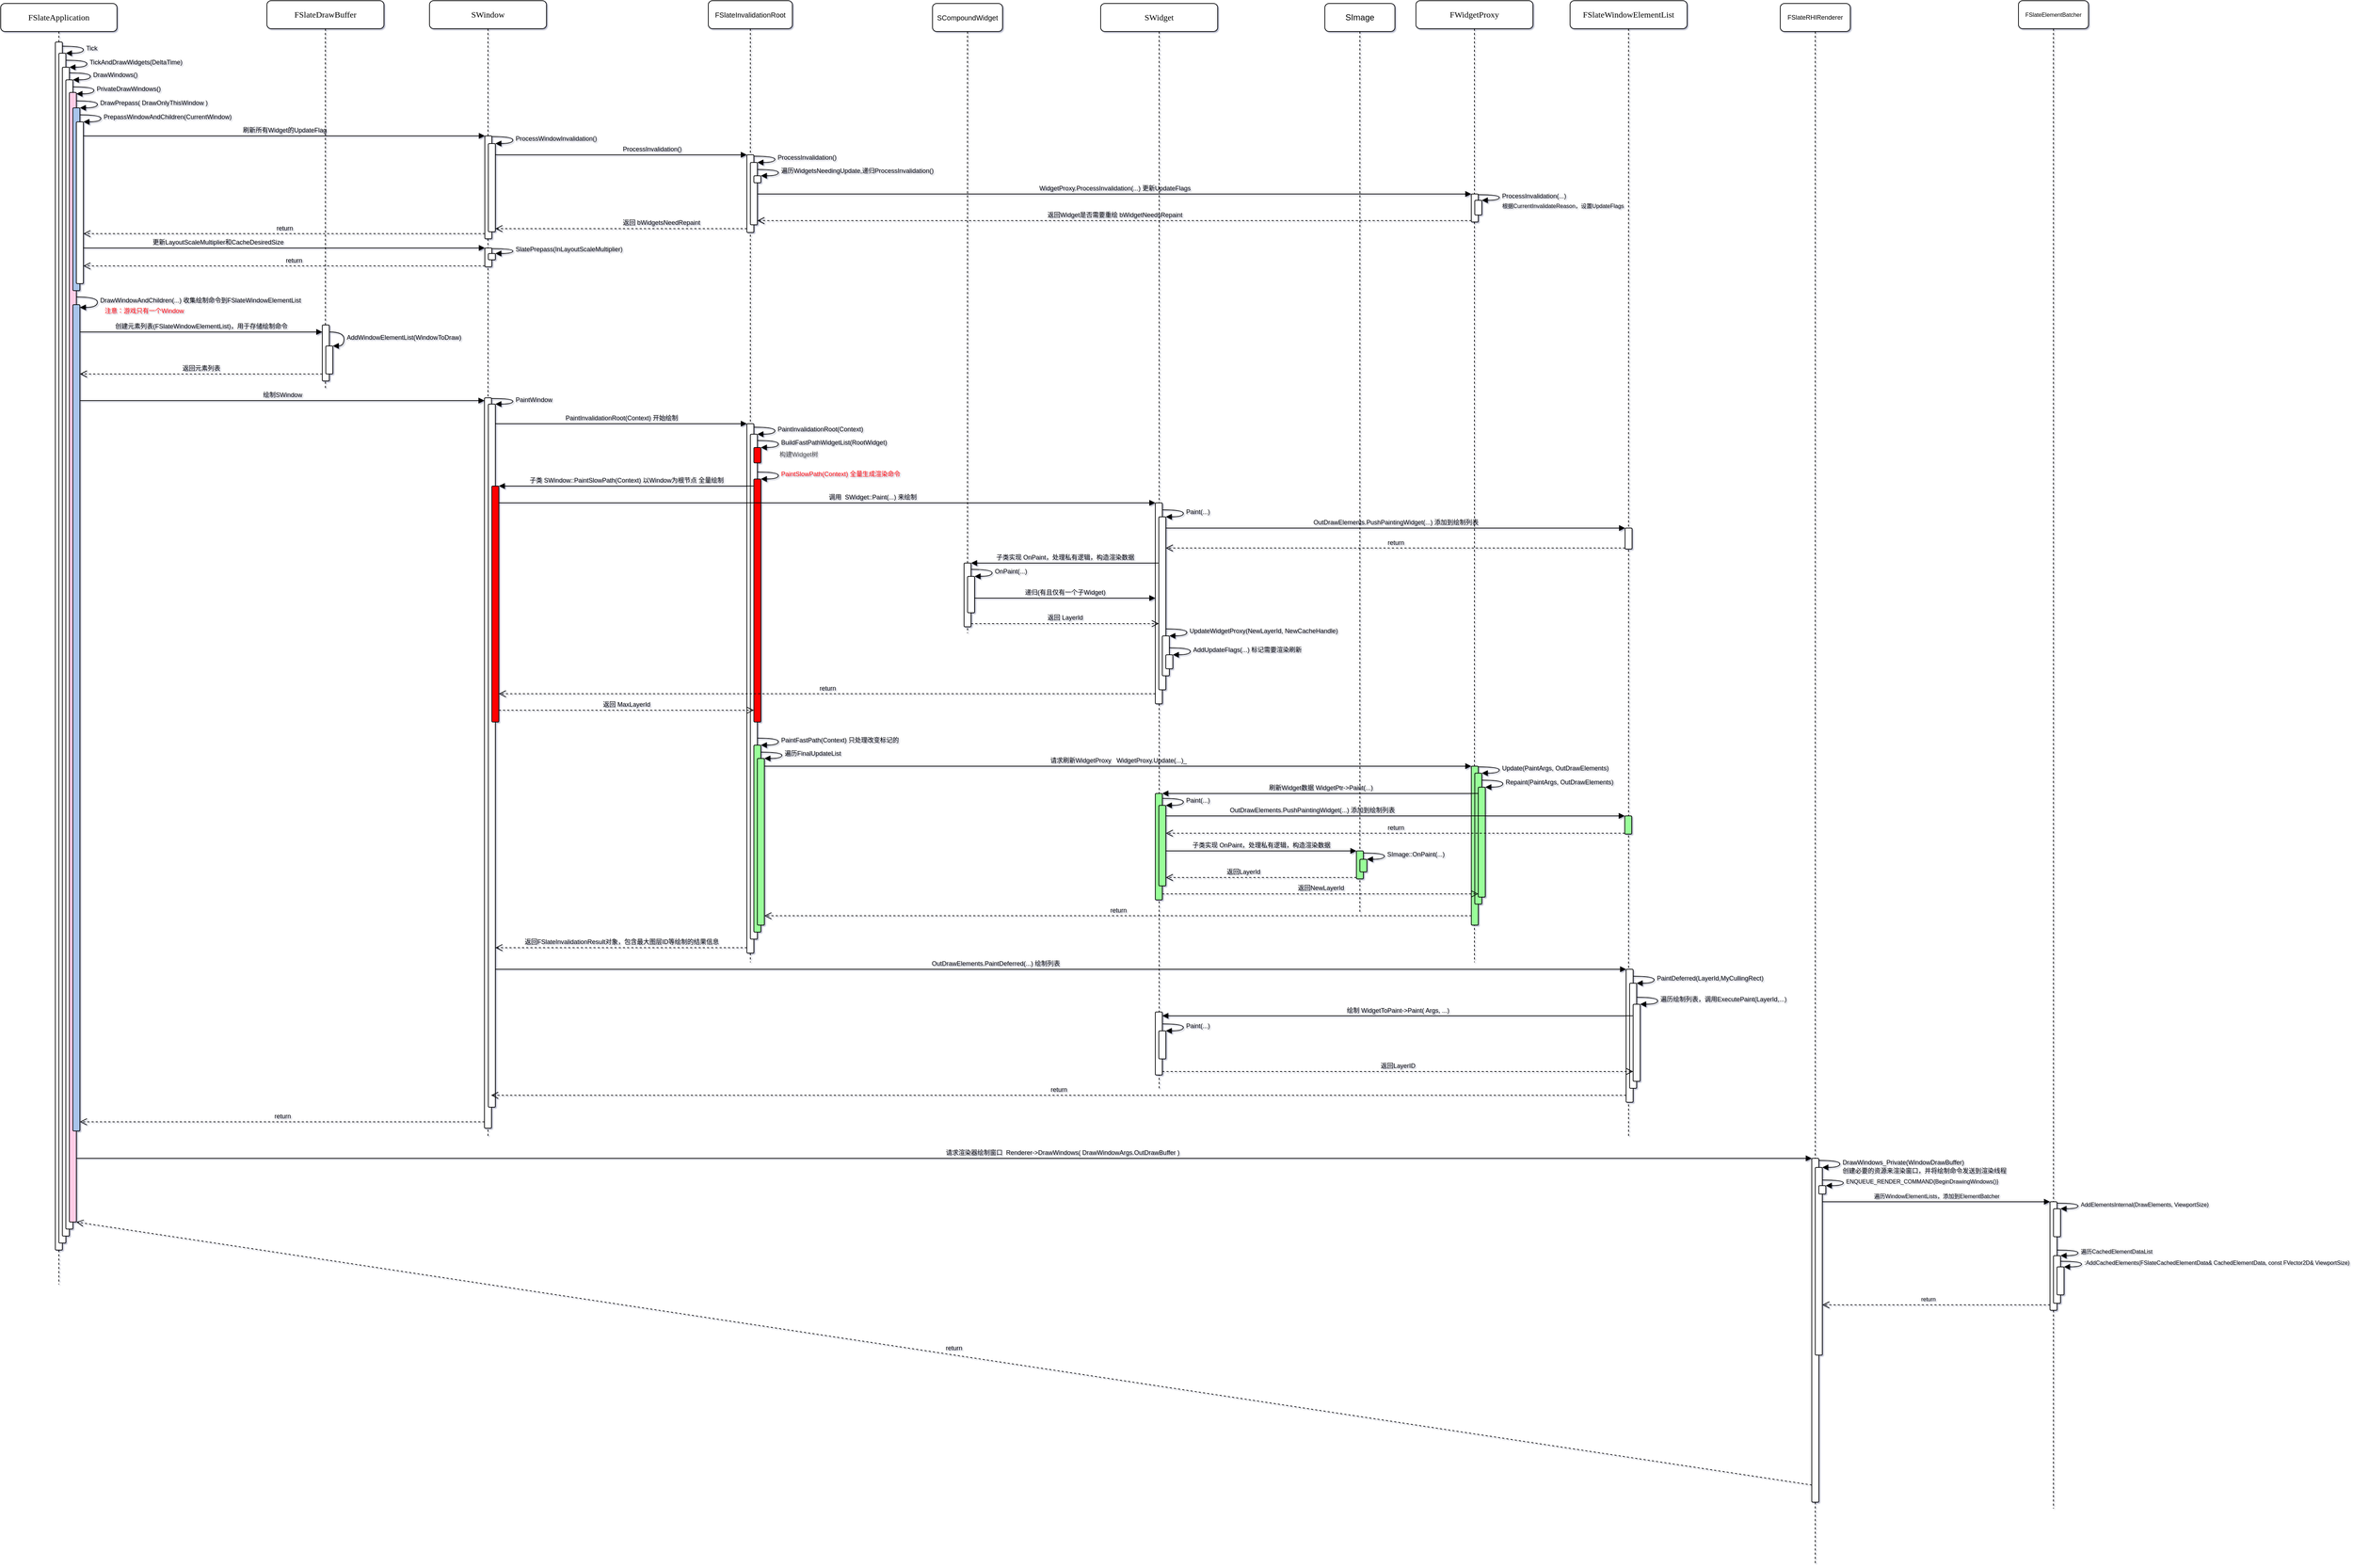 <mxfile version="14.6.13" type="device"><diagram name="Page-1" id="13e1069c-82ec-6db2-03f1-153e76fe0fe0"><mxGraphModel dx="-815" dy="1478" grid="1" gridSize="10" guides="1" tooltips="1" connect="1" arrows="1" fold="1" page="0" pageScale="1" pageWidth="1100" pageHeight="850" math="0" shadow="1"><root><mxCell id="0"/><mxCell id="1" parent="0"/><mxCell id="AoDnYQmJpQYlI27t1Mp_-29" value="SWindow" style="shape=umlLifeline;perimeter=lifelinePerimeter;whiteSpace=wrap;html=1;container=1;collapsible=0;recursiveResize=0;outlineConnect=0;shadow=0;comic=0;labelBackgroundColor=none;strokeWidth=1;fontFamily=Verdana;fontSize=12;align=center;labelBorderColor=none;rounded=1;" parent="1" vertex="1"><mxGeometry x="2622" y="-423" width="167" height="1623" as="geometry"/></mxCell><mxCell id="o6TzY-SiwCxraP2tAODv-68" value="" style="html=1;points=[];perimeter=orthogonalPerimeter;labelBorderColor=none;labelBackgroundColor=none;fontSize=9;rounded=1;" parent="AoDnYQmJpQYlI27t1Mp_-29" vertex="1"><mxGeometry x="78.5" y="567" width="10" height="1043" as="geometry"/></mxCell><mxCell id="o6TzY-SiwCxraP2tAODv-71" value="" style="html=1;points=[];perimeter=orthogonalPerimeter;labelBorderColor=none;labelBackgroundColor=none;fontSize=9;rounded=1;" parent="AoDnYQmJpQYlI27t1Mp_-29" vertex="1"><mxGeometry x="84" y="576" width="10" height="1004" as="geometry"/></mxCell><mxCell id="o6TzY-SiwCxraP2tAODv-72" value="PaintWindow" style="edgeStyle=orthogonalEdgeStyle;html=1;align=left;spacingLeft=2;endArrow=block;entryX=1;entryY=0;labelBorderColor=none;labelBackgroundColor=none;fontSize=9;curved=1;" parent="AoDnYQmJpQYlI27t1Mp_-29" target="o6TzY-SiwCxraP2tAODv-71" edge="1"><mxGeometry relative="1" as="geometry"><mxPoint x="89" y="568" as="sourcePoint"/><Array as="points"><mxPoint x="119" y="568"/></Array></mxGeometry></mxCell><mxCell id="rXL3dS1XauytnWaVyFJb-65" value="" style="html=1;points=[];perimeter=orthogonalPerimeter;fontSize=9;fillColor=#FF0000;labelBackgroundColor=none;rounded=1;" parent="AoDnYQmJpQYlI27t1Mp_-29" vertex="1"><mxGeometry x="89" y="693" width="10" height="337" as="geometry"/></mxCell><mxCell id="BiQ4Klff9_xwyzBt-_os-3" value="" style="html=1;points=[];perimeter=orthogonalPerimeter;fontSize=9;labelBackgroundColor=none;rounded=1;" parent="AoDnYQmJpQYlI27t1Mp_-29" vertex="1"><mxGeometry x="79" y="193" width="10" height="147" as="geometry"/></mxCell><mxCell id="BiQ4Klff9_xwyzBt-_os-8" value="" style="html=1;points=[];perimeter=orthogonalPerimeter;fontSize=9;labelBackgroundColor=none;rounded=1;" parent="AoDnYQmJpQYlI27t1Mp_-29" vertex="1"><mxGeometry x="84" y="204" width="10" height="126" as="geometry"/></mxCell><mxCell id="BiQ4Klff9_xwyzBt-_os-9" value="ProcessWindowInvalidation()" style="edgeStyle=orthogonalEdgeStyle;html=1;align=left;spacingLeft=2;endArrow=block;entryX=1;entryY=0;fontSize=9;labelBackgroundColor=none;curved=1;" parent="AoDnYQmJpQYlI27t1Mp_-29" target="BiQ4Klff9_xwyzBt-_os-8" edge="1"><mxGeometry relative="1" as="geometry"><mxPoint x="89" y="194" as="sourcePoint"/><Array as="points"><mxPoint x="119" y="194"/></Array></mxGeometry></mxCell><mxCell id="BiQ4Klff9_xwyzBt-_os-43" value="" style="html=1;points=[];perimeter=orthogonalPerimeter;fontSize=9;labelBackgroundColor=none;rounded=1;" parent="AoDnYQmJpQYlI27t1Mp_-29" vertex="1"><mxGeometry x="79" y="353" width="10" height="27" as="geometry"/></mxCell><mxCell id="BiQ4Klff9_xwyzBt-_os-46" value="" style="html=1;points=[];perimeter=orthogonalPerimeter;fontSize=9;labelBackgroundColor=none;rounded=1;" parent="AoDnYQmJpQYlI27t1Mp_-29" vertex="1"><mxGeometry x="84" y="361" width="10" height="9" as="geometry"/></mxCell><mxCell id="BiQ4Klff9_xwyzBt-_os-47" value="SlatePrepass(InLayoutScaleMultiplier)" style="edgeStyle=orthogonalEdgeStyle;html=1;align=left;spacingLeft=2;endArrow=block;entryX=1;entryY=0;fontSize=9;labelBackgroundColor=none;curved=1;" parent="AoDnYQmJpQYlI27t1Mp_-29" target="BiQ4Klff9_xwyzBt-_os-46" edge="1"><mxGeometry relative="1" as="geometry"><mxPoint x="89" y="354" as="sourcePoint"/><Array as="points"><mxPoint x="119" y="354"/></Array></mxGeometry></mxCell><mxCell id="AoDnYQmJpQYlI27t1Mp_-36" value="FSlateApplication" style="shape=umlLifeline;perimeter=lifelinePerimeter;whiteSpace=wrap;html=1;container=1;collapsible=0;recursiveResize=0;outlineConnect=0;shadow=0;comic=0;labelBackgroundColor=none;strokeWidth=1;fontFamily=Verdana;fontSize=12;align=center;labelBorderColor=none;rounded=1;" parent="1" vertex="1"><mxGeometry x="2010" y="-419" width="166" height="1829" as="geometry"/></mxCell><mxCell id="AoDnYQmJpQYlI27t1Mp_-37" value="" style="html=1;points=[];perimeter=orthogonalPerimeter;shadow=0;comic=0;labelBackgroundColor=none;strokeWidth=1;fontFamily=Verdana;fontSize=9;align=center;labelBorderColor=none;rounded=1;" parent="AoDnYQmJpQYlI27t1Mp_-36" vertex="1"><mxGeometry x="78" y="55" width="10" height="1725" as="geometry"/></mxCell><mxCell id="rXL3dS1XauytnWaVyFJb-74" value="" style="html=1;points=[];perimeter=orthogonalPerimeter;fontSize=9;labelBackgroundColor=none;rounded=1;" parent="AoDnYQmJpQYlI27t1Mp_-36" vertex="1"><mxGeometry x="83" y="71" width="10" height="1699" as="geometry"/></mxCell><mxCell id="rXL3dS1XauytnWaVyFJb-75" value="Tick" style="edgeStyle=orthogonalEdgeStyle;html=1;align=left;spacingLeft=2;endArrow=block;entryX=1;entryY=0;labelBackgroundColor=none;fontSize=9;curved=1;" parent="AoDnYQmJpQYlI27t1Mp_-36" target="rXL3dS1XauytnWaVyFJb-74" edge="1"><mxGeometry relative="1" as="geometry"><mxPoint x="88" y="61" as="sourcePoint"/><Array as="points"><mxPoint x="118" y="61"/></Array></mxGeometry></mxCell><mxCell id="rXL3dS1XauytnWaVyFJb-76" value="" style="html=1;points=[];perimeter=orthogonalPerimeter;fontSize=9;labelBackgroundColor=none;rounded=1;" parent="AoDnYQmJpQYlI27t1Mp_-36" vertex="1"><mxGeometry x="88" y="91" width="10" height="1669" as="geometry"/></mxCell><mxCell id="rXL3dS1XauytnWaVyFJb-77" value="TickAndDrawWidgets(DeltaTime)" style="edgeStyle=orthogonalEdgeStyle;html=1;align=left;spacingLeft=2;endArrow=block;entryX=1;entryY=0;labelBackgroundColor=none;fontSize=9;curved=1;" parent="AoDnYQmJpQYlI27t1Mp_-36" target="rXL3dS1XauytnWaVyFJb-76" edge="1"><mxGeometry relative="1" as="geometry"><mxPoint x="93" y="81" as="sourcePoint"/><Array as="points"><mxPoint x="123" y="81"/></Array></mxGeometry></mxCell><mxCell id="rXL3dS1XauytnWaVyFJb-78" value="" style="html=1;points=[];perimeter=orthogonalPerimeter;fontSize=9;labelBackgroundColor=none;rounded=1;" parent="AoDnYQmJpQYlI27t1Mp_-36" vertex="1"><mxGeometry x="93" y="109" width="10" height="1641" as="geometry"/></mxCell><mxCell id="rXL3dS1XauytnWaVyFJb-79" value="DrawWindows()" style="edgeStyle=orthogonalEdgeStyle;html=1;align=left;spacingLeft=2;endArrow=block;entryX=1;entryY=0;labelBackgroundColor=none;fontSize=9;curved=1;" parent="AoDnYQmJpQYlI27t1Mp_-36" target="rXL3dS1XauytnWaVyFJb-78" edge="1"><mxGeometry relative="1" as="geometry"><mxPoint x="98" y="99" as="sourcePoint"/><Array as="points"><mxPoint x="128" y="99"/></Array></mxGeometry></mxCell><mxCell id="rXL3dS1XauytnWaVyFJb-80" value="" style="html=1;points=[];perimeter=orthogonalPerimeter;fontSize=9;fillColor=#FFCCE6;labelBackgroundColor=none;rounded=1;" parent="AoDnYQmJpQYlI27t1Mp_-36" vertex="1"><mxGeometry x="98" y="127" width="10" height="1613" as="geometry"/></mxCell><mxCell id="rXL3dS1XauytnWaVyFJb-81" value="PrivateDrawWindows()" style="edgeStyle=orthogonalEdgeStyle;html=1;align=left;spacingLeft=2;endArrow=block;entryX=1;entryY=0;labelBackgroundColor=none;fontSize=9;curved=1;" parent="AoDnYQmJpQYlI27t1Mp_-36" edge="1"><mxGeometry relative="1" as="geometry"><mxPoint x="103" y="119" as="sourcePoint"/><Array as="points"><mxPoint x="133" y="119"/><mxPoint x="133" y="129"/></Array><mxPoint x="108" y="129.0" as="targetPoint"/></mxGeometry></mxCell><mxCell id="rXL3dS1XauytnWaVyFJb-82" value="" style="html=1;points=[];perimeter=orthogonalPerimeter;fontSize=9;labelBackgroundColor=none;labelBorderColor=none;fillColor=#A9C4EB;rounded=1;" parent="AoDnYQmJpQYlI27t1Mp_-36" vertex="1"><mxGeometry x="103" y="149" width="10" height="261" as="geometry"/></mxCell><mxCell id="rXL3dS1XauytnWaVyFJb-83" value="DrawPrepass( DrawOnlyThisWindow )" style="edgeStyle=orthogonalEdgeStyle;html=1;align=left;spacingLeft=2;endArrow=block;entryX=1;entryY=0;labelBackgroundColor=none;fontSize=9;curved=1;" parent="AoDnYQmJpQYlI27t1Mp_-36" target="rXL3dS1XauytnWaVyFJb-82" edge="1"><mxGeometry relative="1" as="geometry"><mxPoint x="108" y="139" as="sourcePoint"/><Array as="points"><mxPoint x="138" y="139"/></Array></mxGeometry></mxCell><mxCell id="rXL3dS1XauytnWaVyFJb-86" value="" style="html=1;points=[];perimeter=orthogonalPerimeter;fontSize=9;fillColor=#A9C4EB;labelBackgroundColor=none;rounded=1;" parent="AoDnYQmJpQYlI27t1Mp_-36" vertex="1"><mxGeometry x="103" y="430" width="10" height="1180" as="geometry"/></mxCell><mxCell id="rXL3dS1XauytnWaVyFJb-87" value="DrawWindowAndChildren(...) 收集绘制命令到FSlateWindowElementList" style="edgeStyle=orthogonalEdgeStyle;html=1;align=left;spacingLeft=2;endArrow=block;entryX=1;entryY=0;labelBackgroundColor=none;fontSize=9;curved=1;" parent="AoDnYQmJpQYlI27t1Mp_-36" source="rXL3dS1XauytnWaVyFJb-80" edge="1"><mxGeometry relative="1" as="geometry"><mxPoint x="108" y="390" as="sourcePoint"/><Array as="points"><mxPoint x="138" y="419"/><mxPoint x="138" y="434"/></Array><mxPoint x="113" y="434.0" as="targetPoint"/></mxGeometry></mxCell><mxCell id="BiQ4Klff9_xwyzBt-_os-1" value="" style="html=1;points=[];perimeter=orthogonalPerimeter;fontSize=9;labelBackgroundColor=none;rounded=1;" parent="AoDnYQmJpQYlI27t1Mp_-36" vertex="1"><mxGeometry x="108" y="169" width="10" height="231" as="geometry"/></mxCell><mxCell id="BiQ4Klff9_xwyzBt-_os-2" value="PrepassWindowAndChildren(CurrentWindow)" style="edgeStyle=orthogonalEdgeStyle;html=1;align=left;spacingLeft=2;endArrow=block;entryX=1;entryY=0;labelBackgroundColor=none;fontSize=9;curved=1;" parent="AoDnYQmJpQYlI27t1Mp_-36" target="BiQ4Klff9_xwyzBt-_os-1" edge="1"><mxGeometry relative="1" as="geometry"><mxPoint x="113" y="159" as="sourcePoint"/><Array as="points"><mxPoint x="143" y="159"/></Array></mxGeometry></mxCell><mxCell id="o6TzY-SiwCxraP2tAODv-70" value="return" style="html=1;verticalAlign=bottom;endArrow=open;dashed=1;endSize=8;exitX=0;exitY=0.95;labelBorderColor=none;labelBackgroundColor=none;fontSize=9;curved=1;" parent="1" target="rXL3dS1XauytnWaVyFJb-86" edge="1"><mxGeometry relative="1" as="geometry"><mxPoint x="2003" y="1177.85" as="targetPoint"/><mxPoint x="2700.5" y="1177.85" as="sourcePoint"/></mxGeometry></mxCell><mxCell id="o6TzY-SiwCxraP2tAODv-80" value="注意：游戏只有一个Window" style="text;html=1;strokeColor=none;fillColor=none;align=center;verticalAlign=middle;whiteSpace=wrap;labelBackgroundColor=none;fontSize=9;fontColor=#FF0000;rounded=1;" parent="1" vertex="1"><mxGeometry x="2150" y="10" width="130" height="20" as="geometry"/></mxCell><mxCell id="o6TzY-SiwCxraP2tAODv-83" value="构建Widget树" style="text;html=1;strokeColor=none;fillColor=none;align=center;verticalAlign=middle;whiteSpace=wrap;labelBackgroundColor=none;fontSize=9;labelPosition=center;verticalLabelPosition=middle;fontColor=#4D4D4D;rounded=1;" parent="1" vertex="1"><mxGeometry x="3119" y="220" width="60" height="9" as="geometry"/></mxCell><mxCell id="gku8e1fQCM7XgMzyVAs5-10" value="SWidget" style="shape=umlLifeline;perimeter=lifelinePerimeter;whiteSpace=wrap;html=1;container=1;collapsible=0;recursiveResize=0;outlineConnect=0;shadow=0;comic=0;labelBackgroundColor=none;strokeWidth=1;fontFamily=Verdana;fontSize=12;align=center;labelBorderColor=none;rounded=1;" parent="1" vertex="1"><mxGeometry x="3580" y="-419" width="167" height="1549" as="geometry"/></mxCell><mxCell id="rXL3dS1XauytnWaVyFJb-27" value="" style="html=1;points=[];perimeter=orthogonalPerimeter;fontSize=9;labelBackgroundColor=none;rounded=1;" parent="gku8e1fQCM7XgMzyVAs5-10" vertex="1"><mxGeometry x="78" y="1440" width="10" height="90" as="geometry"/></mxCell><mxCell id="rXL3dS1XauytnWaVyFJb-30" value="" style="html=1;points=[];perimeter=orthogonalPerimeter;fontSize=9;labelBackgroundColor=none;rounded=1;" parent="gku8e1fQCM7XgMzyVAs5-10" vertex="1"><mxGeometry x="83" y="1467" width="10" height="40" as="geometry"/></mxCell><mxCell id="rXL3dS1XauytnWaVyFJb-31" value="Paint(...)" style="edgeStyle=orthogonalEdgeStyle;html=1;align=left;spacingLeft=2;endArrow=block;entryX=1;entryY=0;labelBackgroundColor=none;fontSize=9;curved=1;" parent="gku8e1fQCM7XgMzyVAs5-10" target="rXL3dS1XauytnWaVyFJb-30" edge="1"><mxGeometry relative="1" as="geometry"><mxPoint x="88" y="1457" as="sourcePoint"/><Array as="points"><mxPoint x="118" y="1457"/></Array></mxGeometry></mxCell><mxCell id="rXL3dS1XauytnWaVyFJb-40" value="" style="html=1;points=[];perimeter=orthogonalPerimeter;fontSize=9;labelBackgroundColor=none;rounded=1;" parent="gku8e1fQCM7XgMzyVAs5-10" vertex="1"><mxGeometry x="78" y="713" width="10" height="287" as="geometry"/></mxCell><mxCell id="rXL3dS1XauytnWaVyFJb-43" value="" style="html=1;points=[];perimeter=orthogonalPerimeter;fontSize=9;labelBackgroundColor=none;rounded=1;" parent="gku8e1fQCM7XgMzyVAs5-10" vertex="1"><mxGeometry x="83" y="733" width="10" height="247" as="geometry"/></mxCell><mxCell id="rXL3dS1XauytnWaVyFJb-44" value="Paint(...)" style="edgeStyle=orthogonalEdgeStyle;html=1;align=left;spacingLeft=2;endArrow=block;entryX=1;entryY=0;labelBackgroundColor=none;fontSize=9;curved=1;" parent="gku8e1fQCM7XgMzyVAs5-10" target="rXL3dS1XauytnWaVyFJb-43" edge="1"><mxGeometry relative="1" as="geometry"><mxPoint x="88" y="723" as="sourcePoint"/><Array as="points"><mxPoint x="118" y="723"/></Array></mxGeometry></mxCell><mxCell id="rXL3dS1XauytnWaVyFJb-70" value="" style="html=1;points=[];perimeter=orthogonalPerimeter;fontSize=9;labelBackgroundColor=none;rounded=1;" parent="gku8e1fQCM7XgMzyVAs5-10" vertex="1"><mxGeometry x="88" y="903" width="10" height="57" as="geometry"/></mxCell><mxCell id="rXL3dS1XauytnWaVyFJb-71" value="UpdateWidgetProxy(NewLayerId, NewCacheHandle)" style="edgeStyle=orthogonalEdgeStyle;html=1;align=left;spacingLeft=2;endArrow=block;entryX=1;entryY=0;labelBackgroundColor=none;fontSize=9;curved=1;" parent="gku8e1fQCM7XgMzyVAs5-10" target="rXL3dS1XauytnWaVyFJb-70" edge="1"><mxGeometry relative="1" as="geometry"><mxPoint x="93" y="893" as="sourcePoint"/><Array as="points"><mxPoint x="123" y="893"/></Array></mxGeometry></mxCell><mxCell id="rXL3dS1XauytnWaVyFJb-72" value="" style="html=1;points=[];perimeter=orthogonalPerimeter;fontSize=9;labelBackgroundColor=none;rounded=1;" parent="gku8e1fQCM7XgMzyVAs5-10" vertex="1"><mxGeometry x="93" y="930" width="10" height="20" as="geometry"/></mxCell><mxCell id="rXL3dS1XauytnWaVyFJb-73" value="AddUpdateFlags(...) 标记需要渲染刷新" style="edgeStyle=orthogonalEdgeStyle;html=1;align=left;spacingLeft=2;endArrow=block;entryX=1;entryY=0;labelBackgroundColor=none;fontSize=9;curved=1;" parent="gku8e1fQCM7XgMzyVAs5-10" target="rXL3dS1XauytnWaVyFJb-72" edge="1"><mxGeometry relative="1" as="geometry"><mxPoint x="98" y="920" as="sourcePoint"/><Array as="points"><mxPoint x="128" y="920"/></Array></mxGeometry></mxCell><mxCell id="8TUP2BbKrMpwAnrgSGOi-25" value="" style="html=1;points=[];perimeter=orthogonalPerimeter;fillColor=#99FF99;fontSize=9;labelBackgroundColor=none;rounded=1;" parent="gku8e1fQCM7XgMzyVAs5-10" vertex="1"><mxGeometry x="78" y="1128" width="10" height="152" as="geometry"/></mxCell><mxCell id="8TUP2BbKrMpwAnrgSGOi-28" value="" style="html=1;points=[];perimeter=orthogonalPerimeter;fillColor=#99FF99;fontSize=9;labelBackgroundColor=none;rounded=1;" parent="gku8e1fQCM7XgMzyVAs5-10" vertex="1"><mxGeometry x="83" y="1145" width="10" height="115" as="geometry"/></mxCell><mxCell id="8TUP2BbKrMpwAnrgSGOi-29" value="&lt;span style=&quot;font-size: 9px;&quot;&gt;Paint(...)&lt;/span&gt;" style="edgeStyle=orthogonalEdgeStyle;html=1;align=left;spacingLeft=2;endArrow=block;entryX=1;entryY=0;labelBackgroundColor=none;fontSize=9;curved=1;" parent="gku8e1fQCM7XgMzyVAs5-10" target="8TUP2BbKrMpwAnrgSGOi-28" edge="1"><mxGeometry relative="1" as="geometry"><mxPoint x="88" y="1135" as="sourcePoint"/><Array as="points"><mxPoint x="118" y="1135"/></Array></mxGeometry></mxCell><mxCell id="gku8e1fQCM7XgMzyVAs5-46" value="FSlateDrawBuffer" style="shape=umlLifeline;perimeter=lifelinePerimeter;whiteSpace=wrap;html=1;container=1;collapsible=0;recursiveResize=0;outlineConnect=0;shadow=0;comic=0;labelBackgroundColor=none;strokeWidth=1;fontFamily=Verdana;fontSize=12;align=center;labelBorderColor=none;rounded=1;" parent="1" vertex="1"><mxGeometry x="2390" y="-423" width="167" height="553" as="geometry"/></mxCell><mxCell id="gku8e1fQCM7XgMzyVAs5-72" value="" style="html=1;points=[];perimeter=orthogonalPerimeter;outlineConnect=0;targetShapes=umlLifeline;portConstraint=eastwest;newEdgeStyle={&quot;edgeStyle&quot;:&quot;elbowEdgeStyle&quot;,&quot;elbow&quot;:&quot;vertical&quot;,&quot;curved&quot;:0,&quot;rounded&quot;:0};fontSize=9;labelBackgroundColor=none;rounded=1;" parent="gku8e1fQCM7XgMzyVAs5-46" vertex="1"><mxGeometry x="79" y="463" width="10" height="80" as="geometry"/></mxCell><mxCell id="rXL3dS1XauytnWaVyFJb-9" value="" style="html=1;points=[];perimeter=orthogonalPerimeter;fontSize=9;labelBackgroundColor=none;rounded=1;" parent="gku8e1fQCM7XgMzyVAs5-46" vertex="1"><mxGeometry x="84" y="493" width="10" height="40" as="geometry"/></mxCell><mxCell id="rXL3dS1XauytnWaVyFJb-10" value="&lt;span style=&quot;text-align: center; font-size: 9px;&quot;&gt;AddWindowElementList(WindowToDraw)&lt;/span&gt;" style="edgeStyle=orthogonalEdgeStyle;html=1;align=left;spacingLeft=2;endArrow=block;entryX=1;entryY=0;fontSize=9;labelBackgroundColor=none;curved=1;" parent="gku8e1fQCM7XgMzyVAs5-46" target="rXL3dS1XauytnWaVyFJb-9" edge="1"><mxGeometry relative="1" as="geometry"><mxPoint x="89" y="473" as="sourcePoint"/><Array as="points"><mxPoint x="110" y="473"/><mxPoint x="110" y="493"/></Array></mxGeometry></mxCell><mxCell id="gku8e1fQCM7XgMzyVAs5-73" value="创建元素列表(FSlateWindowElementList)，用于存储绘制命令" style="html=1;verticalAlign=bottom;endArrow=block;edgeStyle=elbowEdgeStyle;elbow=vertical;fontSize=9;labelBackgroundColor=none;curved=1;" parent="1" target="gku8e1fQCM7XgMzyVAs5-72" edge="1"><mxGeometry relative="1" as="geometry"><mxPoint x="2123" y="50" as="sourcePoint"/><Array as="points"><mxPoint x="2130" y="50"/></Array></mxGeometry></mxCell><mxCell id="gku8e1fQCM7XgMzyVAs5-74" value="返回元素列表" style="html=1;verticalAlign=bottom;endArrow=open;dashed=1;endSize=8;edgeStyle=elbowEdgeStyle;elbow=vertical;fontSize=9;labelBackgroundColor=none;curved=1;" parent="1" source="gku8e1fQCM7XgMzyVAs5-72" edge="1"><mxGeometry relative="1" as="geometry"><mxPoint x="2123" y="110" as="targetPoint"/><Array as="points"><mxPoint x="2130" y="110"/></Array></mxGeometry></mxCell><mxCell id="rXL3dS1XauytnWaVyFJb-12" value="绘制SWindow" style="html=1;verticalAlign=bottom;endArrow=block;edgeStyle=elbowEdgeStyle;elbow=vertical;fontSize=9;labelBackgroundColor=none;curved=1;" parent="1" source="rXL3dS1XauytnWaVyFJb-86" edge="1"><mxGeometry relative="1" as="geometry"><mxPoint x="2003" y="148" as="sourcePoint"/><mxPoint x="2700.5" y="148" as="targetPoint"/></mxGeometry></mxCell><mxCell id="rXL3dS1XauytnWaVyFJb-13" value="FSlateWindowElementList" style="shape=umlLifeline;perimeter=lifelinePerimeter;whiteSpace=wrap;html=1;container=1;collapsible=0;recursiveResize=0;outlineConnect=0;shadow=0;comic=0;labelBackgroundColor=none;strokeWidth=1;fontFamily=Verdana;fontSize=12;align=center;labelBorderColor=none;rounded=1;" parent="1" vertex="1"><mxGeometry x="4250" y="-423" width="167" height="1623" as="geometry"/></mxCell><mxCell id="8TUP2BbKrMpwAnrgSGOi-30" value="" style="html=1;points=[];perimeter=orthogonalPerimeter;fillColor=#99FF99;fontSize=9;labelBackgroundColor=none;rounded=1;" parent="rXL3dS1XauytnWaVyFJb-13" vertex="1"><mxGeometry x="78" y="1164" width="10" height="26" as="geometry"/></mxCell><mxCell id="rXL3dS1XauytnWaVyFJb-16" value="OutDrawElements.PaintDeferred(...) 绘制列表" style="html=1;verticalAlign=bottom;endArrow=block;labelBackgroundColor=none;fontSize=9;align=right;curved=1;" parent="1" source="o6TzY-SiwCxraP2tAODv-71" target="BiQ4Klff9_xwyzBt-_os-15" edge="1"><mxGeometry relative="1" as="geometry"><mxPoint x="2606.0" y="963.0" as="sourcePoint"/><mxPoint x="4029.0" y="963.0" as="targetPoint"/></mxGeometry></mxCell><mxCell id="rXL3dS1XauytnWaVyFJb-17" value="return" style="html=1;verticalAlign=bottom;endArrow=open;dashed=1;endSize=8;labelBackgroundColor=none;fontSize=9;curved=1;" parent="1" source="BiQ4Klff9_xwyzBt-_os-15" edge="1"><mxGeometry relative="1" as="geometry"><mxPoint x="2710" y="1140" as="targetPoint"/><mxPoint x="4370" y="1145" as="sourcePoint"/></mxGeometry></mxCell><mxCell id="rXL3dS1XauytnWaVyFJb-32" value="FSlateInvalidationRoot" style="shape=umlLifeline;perimeter=lifelinePerimeter;whiteSpace=wrap;html=1;container=1;collapsible=0;recursiveResize=0;outlineConnect=0;fontSize=10;rounded=1;" parent="1" vertex="1"><mxGeometry x="3020" y="-423" width="120" height="1373" as="geometry"/></mxCell><mxCell id="rXL3dS1XauytnWaVyFJb-33" value="" style="html=1;points=[];perimeter=orthogonalPerimeter;fontSize=9;labelBackgroundColor=none;rounded=1;" parent="rXL3dS1XauytnWaVyFJb-32" vertex="1"><mxGeometry x="55" y="604" width="10" height="756" as="geometry"/></mxCell><mxCell id="rXL3dS1XauytnWaVyFJb-36" value="" style="html=1;points=[];perimeter=orthogonalPerimeter;fontSize=9;labelBackgroundColor=none;rounded=1;" parent="rXL3dS1XauytnWaVyFJb-32" vertex="1"><mxGeometry x="60" y="619" width="10" height="721" as="geometry"/></mxCell><mxCell id="rXL3dS1XauytnWaVyFJb-37" value="PaintInvalidationRoot(Context)" style="edgeStyle=orthogonalEdgeStyle;html=1;align=left;spacingLeft=2;endArrow=block;entryX=1;entryY=0;labelBackgroundColor=none;fontSize=9;curved=1;" parent="rXL3dS1XauytnWaVyFJb-32" target="rXL3dS1XauytnWaVyFJb-36" edge="1"><mxGeometry relative="1" as="geometry"><mxPoint x="65" y="609" as="sourcePoint"/><Array as="points"><mxPoint x="95" y="609"/></Array></mxGeometry></mxCell><mxCell id="rXL3dS1XauytnWaVyFJb-38" value="" style="html=1;points=[];perimeter=orthogonalPerimeter;fontSize=9;fillColor=#FF0000;labelBackgroundColor=none;rounded=1;" parent="rXL3dS1XauytnWaVyFJb-32" vertex="1"><mxGeometry x="65" y="638" width="10" height="22" as="geometry"/></mxCell><mxCell id="rXL3dS1XauytnWaVyFJb-39" value="BuildFastPathWidgetList(RootWidget)" style="edgeStyle=orthogonalEdgeStyle;html=1;align=left;spacingLeft=2;endArrow=block;entryX=1;entryY=0;labelBackgroundColor=none;fontSize=9;curved=1;" parent="rXL3dS1XauytnWaVyFJb-32" target="rXL3dS1XauytnWaVyFJb-38" edge="1"><mxGeometry relative="1" as="geometry"><mxPoint x="70" y="628" as="sourcePoint"/><Array as="points"><mxPoint x="100" y="628"/></Array></mxGeometry></mxCell><mxCell id="rXL3dS1XauytnWaVyFJb-63" value="" style="html=1;points=[];perimeter=orthogonalPerimeter;fontSize=9;fillColor=#FF0000;labelBackgroundColor=none;rounded=1;" parent="rXL3dS1XauytnWaVyFJb-32" vertex="1"><mxGeometry x="65" y="683" width="10" height="347" as="geometry"/></mxCell><mxCell id="rXL3dS1XauytnWaVyFJb-64" value="PaintSlowPath(Context) 全量生成渲染命令" style="edgeStyle=orthogonalEdgeStyle;html=1;align=left;spacingLeft=2;endArrow=block;entryX=1;entryY=0;labelBackgroundColor=none;fontSize=9;fontColor=#FF0000;curved=1;" parent="rXL3dS1XauytnWaVyFJb-32" target="rXL3dS1XauytnWaVyFJb-63" edge="1"><mxGeometry relative="1" as="geometry"><mxPoint x="70" y="673" as="sourcePoint"/><Array as="points"><mxPoint x="100" y="673"/></Array></mxGeometry></mxCell><mxCell id="BiQ4Klff9_xwyzBt-_os-29" value="" style="html=1;points=[];perimeter=orthogonalPerimeter;fontSize=9;labelBackgroundColor=none;rounded=1;" parent="rXL3dS1XauytnWaVyFJb-32" vertex="1"><mxGeometry x="55" y="220" width="10" height="111" as="geometry"/></mxCell><mxCell id="BiQ4Klff9_xwyzBt-_os-32" value="" style="html=1;points=[];perimeter=orthogonalPerimeter;fontSize=9;labelBackgroundColor=none;rounded=1;" parent="rXL3dS1XauytnWaVyFJb-32" vertex="1"><mxGeometry x="60" y="231" width="10" height="89" as="geometry"/></mxCell><mxCell id="BiQ4Klff9_xwyzBt-_os-33" value="ProcessInvalidation()" style="edgeStyle=orthogonalEdgeStyle;html=1;align=left;spacingLeft=2;endArrow=block;entryX=1;entryY=0;fontSize=9;labelBackgroundColor=none;curved=1;" parent="rXL3dS1XauytnWaVyFJb-32" target="BiQ4Klff9_xwyzBt-_os-32" edge="1"><mxGeometry relative="1" as="geometry"><mxPoint x="65" y="222" as="sourcePoint"/><Array as="points"><mxPoint x="95" y="222"/></Array></mxGeometry></mxCell><mxCell id="BiQ4Klff9_xwyzBt-_os-37" value="" style="html=1;points=[];perimeter=orthogonalPerimeter;fontSize=9;labelBackgroundColor=none;rounded=1;" parent="rXL3dS1XauytnWaVyFJb-32" vertex="1"><mxGeometry x="65" y="250" width="10" height="10" as="geometry"/></mxCell><mxCell id="BiQ4Klff9_xwyzBt-_os-38" value="&lt;span style=&quot;font-size: 9px;&quot;&gt;遍历WidgetsNeedingUpdate,递归ProcessInvalidation()&lt;/span&gt;" style="edgeStyle=orthogonalEdgeStyle;html=1;align=left;spacingLeft=2;endArrow=block;entryX=1;entryY=0;fontSize=9;labelBackgroundColor=none;curved=1;" parent="rXL3dS1XauytnWaVyFJb-32" target="BiQ4Klff9_xwyzBt-_os-37" edge="1"><mxGeometry relative="1" as="geometry"><mxPoint x="70" y="241" as="sourcePoint"/><Array as="points"><mxPoint x="100" y="241"/></Array></mxGeometry></mxCell><mxCell id="8TUP2BbKrMpwAnrgSGOi-1" value="" style="html=1;points=[];perimeter=orthogonalPerimeter;fillColor=#99FF99;fontSize=9;labelBackgroundColor=none;rounded=1;" parent="rXL3dS1XauytnWaVyFJb-32" vertex="1"><mxGeometry x="65" y="1063" width="10" height="267" as="geometry"/></mxCell><mxCell id="8TUP2BbKrMpwAnrgSGOi-2" value="PaintFastPath(Context) 只处理改变标记的" style="edgeStyle=orthogonalEdgeStyle;html=1;align=left;spacingLeft=2;endArrow=block;entryX=1;entryY=0;labelBackgroundColor=none;fontSize=9;curved=1;" parent="rXL3dS1XauytnWaVyFJb-32" target="8TUP2BbKrMpwAnrgSGOi-1" edge="1"><mxGeometry relative="1" as="geometry"><mxPoint x="70" y="1053" as="sourcePoint"/><Array as="points"><mxPoint x="100" y="1053"/></Array></mxGeometry></mxCell><mxCell id="8TUP2BbKrMpwAnrgSGOi-6" value="" style="html=1;points=[];perimeter=orthogonalPerimeter;fillColor=#99FF99;fontSize=9;labelBackgroundColor=none;rounded=1;" parent="rXL3dS1XauytnWaVyFJb-32" vertex="1"><mxGeometry x="70" y="1082" width="10" height="238" as="geometry"/></mxCell><mxCell id="8TUP2BbKrMpwAnrgSGOi-7" value="遍历FinalUpdateList" style="edgeStyle=orthogonalEdgeStyle;html=1;align=left;spacingLeft=2;endArrow=block;entryX=1;entryY=0;labelBackgroundColor=none;fontSize=9;curved=1;" parent="rXL3dS1XauytnWaVyFJb-32" target="8TUP2BbKrMpwAnrgSGOi-6" edge="1"><mxGeometry relative="1" as="geometry"><mxPoint x="75" y="1073" as="sourcePoint"/><Array as="points"><mxPoint x="105" y="1073"/></Array></mxGeometry></mxCell><mxCell id="rXL3dS1XauytnWaVyFJb-34" value="PaintInvalidationRoot(Context) 开始绘制" style="html=1;verticalAlign=bottom;endArrow=block;entryX=0;entryY=0;labelBackgroundColor=none;fontSize=9;curved=1;" parent="1" source="o6TzY-SiwCxraP2tAODv-71" target="rXL3dS1XauytnWaVyFJb-33" edge="1"><mxGeometry relative="1" as="geometry"><mxPoint x="2870" y="181" as="sourcePoint"/></mxGeometry></mxCell><mxCell id="rXL3dS1XauytnWaVyFJb-35" value="返回FSlateInvalidationResult对象，包含最大图层ID等绘制的结果信息" style="html=1;verticalAlign=bottom;endArrow=open;dashed=1;endSize=8;exitX=0;exitY=0.95;labelBackgroundColor=none;fontSize=9;curved=1;" parent="1" target="o6TzY-SiwCxraP2tAODv-71" edge="1"><mxGeometry relative="1" as="geometry"><mxPoint x="2606" y="929.2" as="targetPoint"/><mxPoint x="3075.0" y="929.2" as="sourcePoint"/></mxGeometry></mxCell><mxCell id="rXL3dS1XauytnWaVyFJb-41" value="调用&amp;nbsp;&amp;nbsp;SWidget::Paint(...) 来绘制" style="html=1;verticalAlign=bottom;endArrow=block;entryX=0;entryY=0;labelBackgroundColor=none;fontSize=9;align=left;curved=1;" parent="1" source="rXL3dS1XauytnWaVyFJb-65" target="rXL3dS1XauytnWaVyFJb-40" edge="1"><mxGeometry relative="1" as="geometry"><mxPoint x="2630" y="290" as="sourcePoint"/></mxGeometry></mxCell><mxCell id="rXL3dS1XauytnWaVyFJb-42" value="return" style="html=1;verticalAlign=bottom;endArrow=open;dashed=1;endSize=8;exitX=0;exitY=0.95;labelBackgroundColor=none;fontSize=9;curved=1;" parent="1" source="rXL3dS1XauytnWaVyFJb-40" target="rXL3dS1XauytnWaVyFJb-65" edge="1"><mxGeometry relative="1" as="geometry"><mxPoint x="2760" y="530" as="targetPoint"/></mxGeometry></mxCell><mxCell id="rXL3dS1XauytnWaVyFJb-45" value="" style="html=1;points=[];perimeter=orthogonalPerimeter;fontSize=9;labelBackgroundColor=none;rounded=1;" parent="1" vertex="1"><mxGeometry x="4328.5" y="330" width="10" height="30" as="geometry"/></mxCell><mxCell id="rXL3dS1XauytnWaVyFJb-46" value="OutDrawElements.PushPaintingWidget(...) 添加到绘制列表" style="html=1;verticalAlign=bottom;endArrow=block;entryX=0;entryY=0;labelBackgroundColor=none;fontSize=9;curved=1;" parent="1" source="rXL3dS1XauytnWaVyFJb-43" target="rXL3dS1XauytnWaVyFJb-45" edge="1"><mxGeometry relative="1" as="geometry"><mxPoint x="3860" y="334" as="sourcePoint"/></mxGeometry></mxCell><mxCell id="rXL3dS1XauytnWaVyFJb-47" value="return" style="html=1;verticalAlign=bottom;endArrow=open;dashed=1;endSize=8;exitX=0;exitY=0.95;labelBackgroundColor=none;fontSize=9;curved=1;" parent="1" source="rXL3dS1XauytnWaVyFJb-45" target="rXL3dS1XauytnWaVyFJb-43" edge="1"><mxGeometry relative="1" as="geometry"><mxPoint x="3780" y="430" as="targetPoint"/></mxGeometry></mxCell><mxCell id="rXL3dS1XauytnWaVyFJb-49" value="SCompoundWidget" style="shape=umlLifeline;perimeter=lifelinePerimeter;whiteSpace=wrap;html=1;container=1;collapsible=0;recursiveResize=0;outlineConnect=0;fontSize=10;rounded=1;" parent="1" vertex="1"><mxGeometry x="3340" y="-419" width="100" height="899" as="geometry"/></mxCell><mxCell id="rXL3dS1XauytnWaVyFJb-50" value="" style="html=1;points=[];perimeter=orthogonalPerimeter;fontSize=9;labelBackgroundColor=none;rounded=1;" parent="rXL3dS1XauytnWaVyFJb-49" vertex="1"><mxGeometry x="45" y="799" width="10" height="91" as="geometry"/></mxCell><mxCell id="rXL3dS1XauytnWaVyFJb-55" value="" style="html=1;points=[];perimeter=orthogonalPerimeter;fontSize=9;labelBackgroundColor=none;rounded=1;" parent="rXL3dS1XauytnWaVyFJb-49" vertex="1"><mxGeometry x="50" y="818" width="10" height="52" as="geometry"/></mxCell><mxCell id="rXL3dS1XauytnWaVyFJb-56" value="OnPaint(...)" style="edgeStyle=orthogonalEdgeStyle;html=1;align=left;spacingLeft=2;endArrow=block;entryX=1;entryY=0;labelBackgroundColor=none;fontSize=9;curved=1;" parent="rXL3dS1XauytnWaVyFJb-49" target="rXL3dS1XauytnWaVyFJb-55" edge="1"><mxGeometry relative="1" as="geometry"><mxPoint x="55" y="808" as="sourcePoint"/><Array as="points"><mxPoint x="85" y="808"/></Array></mxGeometry></mxCell><mxCell id="rXL3dS1XauytnWaVyFJb-60" value="&lt;div style=&quot;text-align: left; font-size: 9px;&quot;&gt;&lt;span style=&quot;font-size: 9px;&quot;&gt;递归(有且仅有一个子Widget)&lt;/span&gt;&lt;/div&gt;" style="html=1;verticalAlign=bottom;endArrow=block;labelBackgroundColor=none;fontSize=9;curved=1;" parent="rXL3dS1XauytnWaVyFJb-49" target="rXL3dS1XauytnWaVyFJb-40" edge="1"><mxGeometry width="80" relative="1" as="geometry"><mxPoint x="60" y="849" as="sourcePoint"/><mxPoint x="313" y="849" as="targetPoint"/></mxGeometry></mxCell><mxCell id="rXL3dS1XauytnWaVyFJb-51" value="子类实现 OnPaint，处理私有逻辑，构造渲染数据" style="html=1;verticalAlign=bottom;endArrow=block;entryX=1;entryY=0;labelBackgroundColor=none;fontSize=9;curved=1;" parent="1" source="rXL3dS1XauytnWaVyFJb-43" target="rXL3dS1XauytnWaVyFJb-50" edge="1"><mxGeometry relative="1" as="geometry"><mxPoint x="3455" y="370" as="sourcePoint"/></mxGeometry></mxCell><mxCell id="rXL3dS1XauytnWaVyFJb-52" value="返回&amp;nbsp;LayerId" style="html=1;verticalAlign=bottom;endArrow=open;dashed=1;endSize=8;exitX=1;exitY=0.95;labelBackgroundColor=none;fontSize=9;curved=1;" parent="1" source="rXL3dS1XauytnWaVyFJb-50" target="rXL3dS1XauytnWaVyFJb-43" edge="1"><mxGeometry relative="1" as="geometry"><mxPoint x="3455" y="427" as="targetPoint"/></mxGeometry></mxCell><mxCell id="rXL3dS1XauytnWaVyFJb-66" value="子类 SWindow::PaintSlowPath(Context) 以Window为根节点 全量绘制" style="html=1;verticalAlign=bottom;endArrow=block;entryX=1;entryY=0;labelBackgroundColor=none;fontSize=9;curved=1;" parent="1" source="rXL3dS1XauytnWaVyFJb-63" target="rXL3dS1XauytnWaVyFJb-65" edge="1"><mxGeometry relative="1" as="geometry"><mxPoint x="2671" y="280" as="sourcePoint"/></mxGeometry></mxCell><mxCell id="rXL3dS1XauytnWaVyFJb-67" value="返回&amp;nbsp;MaxLayerId" style="html=1;verticalAlign=bottom;endArrow=open;dashed=1;endSize=8;exitX=1;exitY=0.95;labelBackgroundColor=none;fontSize=9;curved=1;" parent="1" source="rXL3dS1XauytnWaVyFJb-65" target="rXL3dS1XauytnWaVyFJb-63" edge="1"><mxGeometry relative="1" as="geometry"><mxPoint x="3010" y="476" as="targetPoint"/></mxGeometry></mxCell><mxCell id="BiQ4Klff9_xwyzBt-_os-14" value="FWidgetProxy" style="shape=umlLifeline;perimeter=lifelinePerimeter;whiteSpace=wrap;html=1;container=1;collapsible=0;recursiveResize=0;outlineConnect=0;shadow=0;comic=0;labelBackgroundColor=none;strokeWidth=1;fontFamily=Verdana;fontSize=12;align=center;labelBorderColor=none;rounded=1;" parent="1" vertex="1"><mxGeometry x="4030" y="-423" width="167" height="1373" as="geometry"/></mxCell><mxCell id="BiQ4Klff9_xwyzBt-_os-40" value="" style="group;fontSize=9;labelBackgroundColor=none;rounded=1;" parent="BiQ4Klff9_xwyzBt-_os-14" vertex="1" connectable="0"><mxGeometry x="79" y="276" width="40" height="40" as="geometry"/></mxCell><mxCell id="BiQ4Klff9_xwyzBt-_os-20" value="" style="html=1;points=[];perimeter=orthogonalPerimeter;fontSize=9;labelBackgroundColor=none;rounded=1;" parent="BiQ4Klff9_xwyzBt-_os-40" vertex="1"><mxGeometry width="10" height="40" as="geometry"/></mxCell><mxCell id="BiQ4Klff9_xwyzBt-_os-26" value="" style="html=1;points=[];perimeter=orthogonalPerimeter;fontSize=9;labelBackgroundColor=none;rounded=1;" parent="BiQ4Klff9_xwyzBt-_os-40" vertex="1"><mxGeometry x="5" y="9" width="10" height="21" as="geometry"/></mxCell><mxCell id="BiQ4Klff9_xwyzBt-_os-27" value="ProcessInvalidation(...)&amp;nbsp;" style="edgeStyle=orthogonalEdgeStyle;html=1;align=left;spacingLeft=2;endArrow=block;entryX=1;entryY=0;verticalAlign=middle;spacingBottom=0;fontSize=9;labelBackgroundColor=none;curved=1;" parent="BiQ4Klff9_xwyzBt-_os-40" target="BiQ4Klff9_xwyzBt-_os-26" edge="1"><mxGeometry relative="1" as="geometry"><mxPoint x="10" y="1" as="sourcePoint"/><Array as="points"><mxPoint x="40" y="1"/></Array></mxGeometry></mxCell><mxCell id="8TUP2BbKrMpwAnrgSGOi-3" value="" style="html=1;points=[];perimeter=orthogonalPerimeter;fillColor=#99FF99;fontSize=9;labelBackgroundColor=none;rounded=1;" parent="BiQ4Klff9_xwyzBt-_os-14" vertex="1"><mxGeometry x="79" y="1093" width="10" height="227" as="geometry"/></mxCell><mxCell id="8TUP2BbKrMpwAnrgSGOi-8" value="" style="html=1;points=[];perimeter=orthogonalPerimeter;fillColor=#99FF99;fontSize=9;labelBackgroundColor=none;rounded=1;" parent="BiQ4Klff9_xwyzBt-_os-14" vertex="1"><mxGeometry x="84" y="1103" width="10" height="187" as="geometry"/></mxCell><mxCell id="8TUP2BbKrMpwAnrgSGOi-9" value="Update(PaintArgs, OutDrawElements)" style="edgeStyle=orthogonalEdgeStyle;html=1;align=left;spacingLeft=2;endArrow=block;entryX=1;entryY=0;labelBackgroundColor=none;fontSize=9;curved=1;" parent="BiQ4Klff9_xwyzBt-_os-14" target="8TUP2BbKrMpwAnrgSGOi-8" edge="1"><mxGeometry relative="1" as="geometry"><mxPoint x="89" y="1094" as="sourcePoint"/><Array as="points"><mxPoint x="119" y="1094"/></Array></mxGeometry></mxCell><mxCell id="8TUP2BbKrMpwAnrgSGOi-10" value="" style="html=1;points=[];perimeter=orthogonalPerimeter;fillColor=#99FF99;fontSize=9;labelBackgroundColor=none;rounded=1;" parent="BiQ4Klff9_xwyzBt-_os-14" vertex="1"><mxGeometry x="89" y="1123" width="10" height="157" as="geometry"/></mxCell><mxCell id="8TUP2BbKrMpwAnrgSGOi-11" value="Repaint(PaintArgs, OutDrawElements)" style="edgeStyle=orthogonalEdgeStyle;html=1;align=left;spacingLeft=2;endArrow=block;entryX=1;entryY=0;labelBackgroundColor=none;fontSize=9;curved=1;" parent="BiQ4Klff9_xwyzBt-_os-14" target="8TUP2BbKrMpwAnrgSGOi-10" edge="1"><mxGeometry relative="1" as="geometry"><mxPoint x="94" y="1113" as="sourcePoint"/><Array as="points"><mxPoint x="124" y="1113"/></Array></mxGeometry></mxCell><mxCell id="BiQ4Klff9_xwyzBt-_os-21" value="WidgetProxy.ProcessInvalidation(...)&amp;nbsp;&lt;span style=&quot;text-align: left; font-size: 9px;&quot;&gt;更新UpdateFlags&lt;/span&gt;" style="html=1;verticalAlign=bottom;endArrow=block;entryX=0;entryY=0;fontSize=9;labelBackgroundColor=none;curved=1;" parent="1" source="BiQ4Klff9_xwyzBt-_os-32" target="BiQ4Klff9_xwyzBt-_os-20" edge="1"><mxGeometry relative="1" as="geometry"><mxPoint x="2616" y="-163" as="sourcePoint"/></mxGeometry></mxCell><mxCell id="BiQ4Klff9_xwyzBt-_os-22" value="返回Widget是否需要重绘&amp;nbsp;bWidgetNeedsRepaint" style="html=1;verticalAlign=bottom;endArrow=open;dashed=1;endSize=8;exitX=0;exitY=0.95;fontSize=9;labelBackgroundColor=none;curved=1;" parent="1" source="BiQ4Klff9_xwyzBt-_os-20" target="BiQ4Klff9_xwyzBt-_os-32" edge="1"><mxGeometry relative="1" as="geometry"><mxPoint x="2616" y="-125" as="targetPoint"/></mxGeometry></mxCell><mxCell id="BiQ4Klff9_xwyzBt-_os-4" value="刷新所有Widget的UpdateFlag" style="html=1;verticalAlign=bottom;endArrow=block;entryX=0;entryY=0;fontSize=9;labelBackgroundColor=none;curved=1;" parent="1" source="BiQ4Klff9_xwyzBt-_os-1" target="BiQ4Klff9_xwyzBt-_os-3" edge="1"><mxGeometry relative="1" as="geometry"><mxPoint x="2631" y="-230" as="sourcePoint"/></mxGeometry></mxCell><mxCell id="BiQ4Klff9_xwyzBt-_os-5" value="return" style="html=1;verticalAlign=bottom;endArrow=open;dashed=1;endSize=8;exitX=0;exitY=0.95;fontSize=9;labelBackgroundColor=none;curved=1;" parent="1" source="BiQ4Klff9_xwyzBt-_os-3" target="BiQ4Klff9_xwyzBt-_os-1" edge="1"><mxGeometry relative="1" as="geometry"><mxPoint x="2631" y="-154" as="targetPoint"/></mxGeometry></mxCell><mxCell id="BiQ4Klff9_xwyzBt-_os-28" value="&lt;span style=&quot;text-align: left; font-size: 8px;&quot;&gt;根据CurrentInvalidateReason，设置UpdateFlags&lt;/span&gt;" style="text;html=1;strokeColor=none;fillColor=none;align=center;verticalAlign=middle;whiteSpace=wrap;fontSize=8;labelBackgroundColor=none;rounded=1;" parent="1" vertex="1"><mxGeometry x="4150" y="-140" width="180" height="20" as="geometry"/></mxCell><mxCell id="BiQ4Klff9_xwyzBt-_os-30" value="ProcessInvalidation()" style="html=1;verticalAlign=bottom;endArrow=block;entryX=0;entryY=0;fontSize=9;align=left;labelBackgroundColor=none;curved=1;" parent="1" source="BiQ4Klff9_xwyzBt-_os-8" target="BiQ4Klff9_xwyzBt-_os-29" edge="1"><mxGeometry relative="1" as="geometry"><mxPoint x="2680" y="-172" as="sourcePoint"/></mxGeometry></mxCell><mxCell id="BiQ4Klff9_xwyzBt-_os-31" value="返回&amp;nbsp;bWidgetsNeedRepaint" style="html=1;verticalAlign=bottom;endArrow=open;dashed=1;endSize=8;exitX=0;exitY=0.95;fontSize=9;align=left;labelBackgroundColor=none;curved=1;" parent="1" source="BiQ4Klff9_xwyzBt-_os-29" target="BiQ4Klff9_xwyzBt-_os-8" edge="1"><mxGeometry relative="1" as="geometry"><mxPoint x="3005" y="-96" as="targetPoint"/></mxGeometry></mxCell><mxCell id="BiQ4Klff9_xwyzBt-_os-44" value="更新LayoutScaleMultiplier和CacheDesiredSize" style="html=1;verticalAlign=bottom;endArrow=block;entryX=0;entryY=0;fontSize=9;align=right;labelBackgroundColor=none;curved=1;" parent="1" source="BiQ4Klff9_xwyzBt-_os-1" target="BiQ4Klff9_xwyzBt-_os-43" edge="1"><mxGeometry relative="1" as="geometry"><mxPoint x="2631" y="-70" as="sourcePoint"/></mxGeometry></mxCell><mxCell id="BiQ4Klff9_xwyzBt-_os-45" value="return" style="html=1;verticalAlign=bottom;endArrow=open;dashed=1;endSize=8;exitX=0;exitY=0.95;fontSize=9;align=left;labelBackgroundColor=none;curved=1;" parent="1" source="BiQ4Klff9_xwyzBt-_os-43" target="BiQ4Klff9_xwyzBt-_os-1" edge="1"><mxGeometry relative="1" as="geometry"><mxPoint x="1760" y="-43" as="targetPoint"/></mxGeometry></mxCell><mxCell id="BiQ4Klff9_xwyzBt-_os-48" value="FSlateRHIRenderer" style="shape=umlLifeline;perimeter=lifelinePerimeter;whiteSpace=wrap;html=1;container=1;collapsible=0;recursiveResize=0;outlineConnect=0;labelBackgroundColor=none;fontSize=9;rounded=1;" parent="1" vertex="1"><mxGeometry x="4550" y="-419" width="100" height="2229" as="geometry"/></mxCell><mxCell id="BiQ4Klff9_xwyzBt-_os-49" value="" style="html=1;points=[];perimeter=orthogonalPerimeter;labelBackgroundColor=none;fontSize=9;fillColor=#ffffff;rounded=1;" parent="BiQ4Klff9_xwyzBt-_os-48" vertex="1"><mxGeometry x="45" y="1649" width="10" height="491" as="geometry"/></mxCell><mxCell id="BiQ4Klff9_xwyzBt-_os-52" value="" style="html=1;points=[];perimeter=orthogonalPerimeter;labelBackgroundColor=none;fontSize=9;fillColor=#ffffff;rounded=1;" parent="BiQ4Klff9_xwyzBt-_os-48" vertex="1"><mxGeometry x="50" y="1662" width="10" height="268" as="geometry"/></mxCell><mxCell id="BiQ4Klff9_xwyzBt-_os-53" value="DrawWindows_Private(WindowDrawBuffer)" style="edgeStyle=orthogonalEdgeStyle;html=1;align=left;spacingLeft=2;endArrow=block;entryX=1;entryY=0;labelBackgroundColor=none;fontSize=9;curved=1;" parent="BiQ4Klff9_xwyzBt-_os-48" target="BiQ4Klff9_xwyzBt-_os-52" edge="1"><mxGeometry relative="1" as="geometry"><mxPoint x="55" y="1652" as="sourcePoint"/><Array as="points"><mxPoint x="85" y="1652"/></Array></mxGeometry></mxCell><mxCell id="XUWQNrNUdyVXI4Cy-yfr-4" value="" style="html=1;points=[];perimeter=orthogonalPerimeter;labelBackgroundColor=none;fontSize=8;fillColor=#FFFFFF;rounded=1;" parent="BiQ4Klff9_xwyzBt-_os-48" vertex="1"><mxGeometry x="55" y="1688" width="10" height="12" as="geometry"/></mxCell><mxCell id="XUWQNrNUdyVXI4Cy-yfr-5" value="ENQUEUE_RENDER_COMMAND{BeginDrawingWindows()}" style="edgeStyle=orthogonalEdgeStyle;html=1;align=left;spacingLeft=2;endArrow=block;entryX=1;entryY=0;labelBackgroundColor=none;fontSize=8;curved=1;" parent="BiQ4Klff9_xwyzBt-_os-48" target="XUWQNrNUdyVXI4Cy-yfr-4" edge="1"><mxGeometry relative="1" as="geometry"><mxPoint x="60" y="1680" as="sourcePoint"/><Array as="points"><mxPoint x="90" y="1680"/></Array></mxGeometry></mxCell><mxCell id="BiQ4Klff9_xwyzBt-_os-54" value="创建必要的资源来渲染窗口，并将绘制命令发送到渲染线程" style="text;html=1;strokeColor=none;fillColor=none;align=center;verticalAlign=middle;whiteSpace=wrap;labelBackgroundColor=none;fontSize=9;rounded=1;" parent="1" vertex="1"><mxGeometry x="4636" y="1238" width="240" height="20" as="geometry"/></mxCell><mxCell id="BiQ4Klff9_xwyzBt-_os-50" value="请求渲染器绘制窗口&amp;nbsp;&amp;nbsp;Renderer-&amp;gt;DrawWindows( DrawWindowArgs.OutDrawBuffer )" style="html=1;verticalAlign=bottom;endArrow=block;entryX=0;entryY=0;labelBackgroundColor=none;fontSize=9;align=left;curved=1;" parent="1" source="rXL3dS1XauytnWaVyFJb-80" target="BiQ4Klff9_xwyzBt-_os-49" edge="1"><mxGeometry relative="1" as="geometry"><mxPoint x="1893" y="1230" as="sourcePoint"/></mxGeometry></mxCell><mxCell id="BiQ4Klff9_xwyzBt-_os-51" value="return" style="html=1;verticalAlign=bottom;endArrow=open;dashed=1;endSize=8;exitX=0;exitY=0.95;labelBackgroundColor=none;fontSize=9;align=left;curved=1;" parent="1" source="BiQ4Klff9_xwyzBt-_os-49" target="rXL3dS1XauytnWaVyFJb-80" edge="1"><mxGeometry relative="1" as="geometry"><mxPoint x="1893" y="1297.45" as="targetPoint"/></mxGeometry></mxCell><mxCell id="BiQ4Klff9_xwyzBt-_os-15" value="" style="html=1;points=[];perimeter=orthogonalPerimeter;fontSize=9;labelBackgroundColor=none;rounded=1;" parent="1" vertex="1"><mxGeometry x="4330" y="960" width="10" height="190" as="geometry"/></mxCell><mxCell id="BiQ4Klff9_xwyzBt-_os-16" value="" style="html=1;points=[];perimeter=orthogonalPerimeter;fontSize=9;labelBackgroundColor=none;rounded=1;" parent="1" vertex="1"><mxGeometry x="4335" y="980" width="10" height="150" as="geometry"/></mxCell><mxCell id="BiQ4Klff9_xwyzBt-_os-17" value="PaintDeferred(LayerId,MyCullingRect)" style="edgeStyle=orthogonalEdgeStyle;html=1;align=left;spacingLeft=2;endArrow=block;entryX=1;entryY=0;labelBackgroundColor=none;fontSize=9;curved=1;" parent="1" target="BiQ4Klff9_xwyzBt-_os-16" edge="1"><mxGeometry relative="1" as="geometry"><mxPoint x="4340" y="970" as="sourcePoint"/><Array as="points"><mxPoint x="4370" y="970"/></Array></mxGeometry></mxCell><mxCell id="BiQ4Klff9_xwyzBt-_os-18" value="" style="html=1;points=[];perimeter=orthogonalPerimeter;fontSize=9;labelBackgroundColor=none;rounded=1;" parent="1" vertex="1"><mxGeometry x="4340" y="1010" width="10" height="110" as="geometry"/></mxCell><mxCell id="BiQ4Klff9_xwyzBt-_os-19" value="&lt;span style=&quot;text-align: center; font-size: 9px;&quot;&gt;遍历绘制列表，调用&lt;/span&gt;&lt;span style=&quot;font-size: 9px;&quot;&gt;ExecutePaint(LayerId,...)&lt;/span&gt;" style="edgeStyle=orthogonalEdgeStyle;html=1;align=left;spacingLeft=2;endArrow=block;entryX=1;entryY=0;labelBackgroundColor=none;fontSize=9;curved=1;" parent="1" target="BiQ4Klff9_xwyzBt-_os-18" edge="1"><mxGeometry relative="1" as="geometry"><mxPoint x="4345" y="1000" as="sourcePoint"/><Array as="points"><mxPoint x="4375" y="1000"/></Array></mxGeometry></mxCell><mxCell id="rXL3dS1XauytnWaVyFJb-28" value="绘制 WidgetToPaint-&amp;gt;Paint( Args, ...)" style="html=1;verticalAlign=bottom;endArrow=block;labelBackgroundColor=none;fontSize=9;curved=1;" parent="1" source="BiQ4Klff9_xwyzBt-_os-18" edge="1"><mxGeometry relative="1" as="geometry"><mxPoint x="4380" y="1026.5" as="sourcePoint"/><mxPoint x="3668" y="1026.5" as="targetPoint"/></mxGeometry></mxCell><mxCell id="rXL3dS1XauytnWaVyFJb-29" value="返回LayerID" style="html=1;verticalAlign=bottom;endArrow=open;dashed=1;endSize=8;labelBackgroundColor=none;fontSize=9;curved=1;" parent="1" target="BiQ4Klff9_xwyzBt-_os-18" edge="1"><mxGeometry relative="1" as="geometry"><mxPoint x="4460" y="1106" as="targetPoint"/><mxPoint x="3668" y="1106" as="sourcePoint"/></mxGeometry></mxCell><mxCell id="8TUP2BbKrMpwAnrgSGOi-4" value="请求刷新WidgetProxy&amp;nbsp; &amp;nbsp;WidgetProxy.Update(...)_" style="html=1;verticalAlign=bottom;endArrow=block;entryX=0;entryY=0;labelBackgroundColor=none;fontSize=9;curved=1;" parent="1" source="8TUP2BbKrMpwAnrgSGOi-6" target="8TUP2BbKrMpwAnrgSGOi-3" edge="1"><mxGeometry relative="1" as="geometry"><mxPoint x="3959" y="670" as="sourcePoint"/></mxGeometry></mxCell><mxCell id="8TUP2BbKrMpwAnrgSGOi-5" value="return" style="html=1;verticalAlign=bottom;endArrow=open;dashed=1;endSize=8;exitX=0;exitY=0.95;labelBackgroundColor=none;fontSize=9;curved=1;" parent="1" edge="1"><mxGeometry relative="1" as="geometry"><mxPoint x="3100" y="883.65" as="targetPoint"/><mxPoint x="4109" y="883.65" as="sourcePoint"/></mxGeometry></mxCell><mxCell id="8TUP2BbKrMpwAnrgSGOi-26" value="刷新Widget数据 WidgetPtr-&amp;gt;Paint(...)" style="html=1;verticalAlign=bottom;endArrow=block;entryX=1;entryY=0;labelBackgroundColor=none;fontSize=9;curved=1;" parent="1" source="8TUP2BbKrMpwAnrgSGOi-10" target="8TUP2BbKrMpwAnrgSGOi-25" edge="1"><mxGeometry relative="1" as="geometry"><mxPoint x="3728" y="709" as="sourcePoint"/></mxGeometry></mxCell><mxCell id="8TUP2BbKrMpwAnrgSGOi-27" value="返回NewLayerId" style="html=1;verticalAlign=bottom;endArrow=open;dashed=1;endSize=8;exitX=1;exitY=0.95;labelBackgroundColor=none;fontSize=9;curved=1;" parent="1" edge="1"><mxGeometry relative="1" as="geometry"><mxPoint x="4119" y="852.4" as="targetPoint"/><mxPoint x="3668" y="852.4" as="sourcePoint"/></mxGeometry></mxCell><mxCell id="8TUP2BbKrMpwAnrgSGOi-31" value="&lt;span style=&quot;font-size: 9px;&quot;&gt;OutDrawElements.PushPaintingWidget(...) 添加到绘制列表&lt;/span&gt;" style="html=1;verticalAlign=bottom;endArrow=block;entryX=0;entryY=0;labelBackgroundColor=none;align=right;fontSize=9;curved=1;" parent="1" source="8TUP2BbKrMpwAnrgSGOi-28" target="8TUP2BbKrMpwAnrgSGOi-30" edge="1"><mxGeometry relative="1" as="geometry"><mxPoint x="4298" y="741" as="sourcePoint"/></mxGeometry></mxCell><mxCell id="8TUP2BbKrMpwAnrgSGOi-32" value="return" style="html=1;verticalAlign=bottom;endArrow=open;dashed=1;endSize=8;exitX=0;exitY=0.95;labelBackgroundColor=none;fontSize=9;curved=1;" parent="1" source="8TUP2BbKrMpwAnrgSGOi-30" target="8TUP2BbKrMpwAnrgSGOi-28" edge="1"><mxGeometry relative="1" as="geometry"><mxPoint x="4298" y="817" as="targetPoint"/></mxGeometry></mxCell><mxCell id="8TUP2BbKrMpwAnrgSGOi-33" value="SImage" style="shape=umlLifeline;perimeter=lifelinePerimeter;whiteSpace=wrap;html=1;container=1;collapsible=0;recursiveResize=0;outlineConnect=0;fillColor=#FFFFFF;rounded=1;" parent="1" vertex="1"><mxGeometry x="3900" y="-419" width="100" height="1299" as="geometry"/></mxCell><mxCell id="8TUP2BbKrMpwAnrgSGOi-34" value="" style="html=1;points=[];perimeter=orthogonalPerimeter;fillColor=#99FF99;fontSize=9;labelBackgroundColor=none;rounded=1;" parent="8TUP2BbKrMpwAnrgSGOi-33" vertex="1"><mxGeometry x="45" y="1210" width="10" height="40" as="geometry"/></mxCell><mxCell id="8TUP2BbKrMpwAnrgSGOi-39" value="" style="html=1;points=[];perimeter=orthogonalPerimeter;fillColor=#99FF99;fontSize=9;labelBackgroundColor=none;rounded=1;" parent="8TUP2BbKrMpwAnrgSGOi-33" vertex="1"><mxGeometry x="50" y="1222" width="10" height="18" as="geometry"/></mxCell><mxCell id="8TUP2BbKrMpwAnrgSGOi-40" value="SImage::OnPaint(...)" style="edgeStyle=orthogonalEdgeStyle;html=1;align=left;spacingLeft=2;endArrow=block;entryX=1;entryY=0;labelBackgroundColor=none;fontSize=9;curved=1;" parent="8TUP2BbKrMpwAnrgSGOi-33" target="8TUP2BbKrMpwAnrgSGOi-39" edge="1"><mxGeometry relative="1" as="geometry"><mxPoint x="55" y="1213" as="sourcePoint"/><Array as="points"><mxPoint x="85" y="1213"/></Array></mxGeometry></mxCell><mxCell id="8TUP2BbKrMpwAnrgSGOi-35" value="&lt;span style=&quot;font-size: 9px;&quot;&gt;子类实现 OnPaint，处理私有逻辑，构造渲染数据&lt;/span&gt;" style="html=1;verticalAlign=bottom;endArrow=block;entryX=0;entryY=0;labelBackgroundColor=none;align=center;fontSize=9;curved=1;" parent="1" target="8TUP2BbKrMpwAnrgSGOi-34" edge="1"><mxGeometry relative="1" as="geometry"><mxPoint x="3673" y="791" as="sourcePoint"/></mxGeometry></mxCell><mxCell id="8TUP2BbKrMpwAnrgSGOi-36" value="返回LayerId" style="html=1;verticalAlign=bottom;endArrow=open;dashed=1;endSize=8;exitX=0;exitY=0.95;labelBackgroundColor=none;align=right;fontSize=9;curved=1;" parent="1" source="8TUP2BbKrMpwAnrgSGOi-34" edge="1"><mxGeometry relative="1" as="geometry"><mxPoint x="3673" y="829" as="targetPoint"/></mxGeometry></mxCell><mxCell id="XUWQNrNUdyVXI4Cy-yfr-1" value="FSlateElementBatcher" style="shape=umlLifeline;perimeter=lifelinePerimeter;whiteSpace=wrap;html=1;container=1;collapsible=0;recursiveResize=0;outlineConnect=0;labelBackgroundColor=none;fontSize=8;fillColor=#FFFFFF;rounded=1;" parent="1" vertex="1"><mxGeometry x="4890" y="-423" width="100" height="2153" as="geometry"/></mxCell><mxCell id="XUWQNrNUdyVXI4Cy-yfr-8" value="" style="html=1;points=[];perimeter=orthogonalPerimeter;labelBackgroundColor=none;fontSize=8;fillColor=#FFFFFF;rounded=1;" parent="XUWQNrNUdyVXI4Cy-yfr-1" vertex="1"><mxGeometry x="45" y="1715" width="10" height="155" as="geometry"/></mxCell><mxCell id="XUWQNrNUdyVXI4Cy-yfr-11" value="" style="html=1;points=[];perimeter=orthogonalPerimeter;labelBackgroundColor=none;fontSize=8;fillColor=#FFFFFF;rounded=1;" parent="XUWQNrNUdyVXI4Cy-yfr-1" vertex="1"><mxGeometry x="50" y="1725" width="10" height="40" as="geometry"/></mxCell><mxCell id="XUWQNrNUdyVXI4Cy-yfr-12" value="AddElementsInternal(DrawElements, ViewportSize)" style="edgeStyle=orthogonalEdgeStyle;html=1;align=left;spacingLeft=2;endArrow=block;entryX=1;entryY=0;labelBackgroundColor=none;fontSize=8;curved=1;" parent="XUWQNrNUdyVXI4Cy-yfr-1" target="XUWQNrNUdyVXI4Cy-yfr-11" edge="1"><mxGeometry relative="1" as="geometry"><mxPoint x="55" y="1717" as="sourcePoint"/><Array as="points"><mxPoint x="85" y="1717"/></Array></mxGeometry></mxCell><mxCell id="XUWQNrNUdyVXI4Cy-yfr-13" value="" style="html=1;points=[];perimeter=orthogonalPerimeter;labelBackgroundColor=none;fontSize=8;fillColor=#FFFFFF;rounded=1;" parent="XUWQNrNUdyVXI4Cy-yfr-1" vertex="1"><mxGeometry x="50" y="1792" width="10" height="68" as="geometry"/></mxCell><mxCell id="XUWQNrNUdyVXI4Cy-yfr-14" value="遍历CachedElementDataList" style="edgeStyle=orthogonalEdgeStyle;html=1;align=left;spacingLeft=2;endArrow=block;entryX=1;entryY=0;labelBackgroundColor=none;fontSize=8;curved=1;" parent="XUWQNrNUdyVXI4Cy-yfr-1" target="XUWQNrNUdyVXI4Cy-yfr-13" edge="1"><mxGeometry relative="1" as="geometry"><mxPoint x="55" y="1784" as="sourcePoint"/><Array as="points"><mxPoint x="85" y="1784"/></Array></mxGeometry></mxCell><mxCell id="XUWQNrNUdyVXI4Cy-yfr-15" value="" style="html=1;points=[];perimeter=orthogonalPerimeter;labelBackgroundColor=none;fontSize=8;fillColor=#FFFFFF;rounded=1;" parent="XUWQNrNUdyVXI4Cy-yfr-1" vertex="1"><mxGeometry x="55" y="1808" width="10" height="40" as="geometry"/></mxCell><mxCell id="XUWQNrNUdyVXI4Cy-yfr-16" value=":AddCachedElements(FSlateCachedElementData&amp;amp; CachedElementData, const FVector2D&amp;amp; ViewportSize)" style="edgeStyle=orthogonalEdgeStyle;html=1;align=left;spacingLeft=2;endArrow=block;entryX=1;entryY=0;labelBackgroundColor=none;fontSize=8;curved=1;" parent="XUWQNrNUdyVXI4Cy-yfr-1" target="XUWQNrNUdyVXI4Cy-yfr-15" edge="1"><mxGeometry relative="1" as="geometry"><mxPoint x="60" y="1800" as="sourcePoint"/><Array as="points"><mxPoint x="90" y="1800"/></Array></mxGeometry></mxCell><mxCell id="XUWQNrNUdyVXI4Cy-yfr-9" value="&lt;span style=&quot;&quot;&gt;遍历WindowElementLists，添加到ElementBatcher&lt;/span&gt;" style="html=1;verticalAlign=bottom;endArrow=block;entryX=0;entryY=0;labelBackgroundColor=none;fontSize=8;align=center;curved=1;" parent="1" source="BiQ4Klff9_xwyzBt-_os-52" target="XUWQNrNUdyVXI4Cy-yfr-8" edge="1"><mxGeometry relative="1" as="geometry"><mxPoint x="4865" y="1292" as="sourcePoint"/></mxGeometry></mxCell><mxCell id="XUWQNrNUdyVXI4Cy-yfr-10" value="return" style="html=1;verticalAlign=bottom;endArrow=open;dashed=1;endSize=8;exitX=0;exitY=0.95;labelBackgroundColor=none;fontSize=8;align=right;curved=1;" parent="1" source="XUWQNrNUdyVXI4Cy-yfr-8" target="BiQ4Klff9_xwyzBt-_os-52" edge="1"><mxGeometry relative="1" as="geometry"><mxPoint x="4865" y="1368" as="targetPoint"/></mxGeometry></mxCell></root></mxGraphModel></diagram></mxfile>
